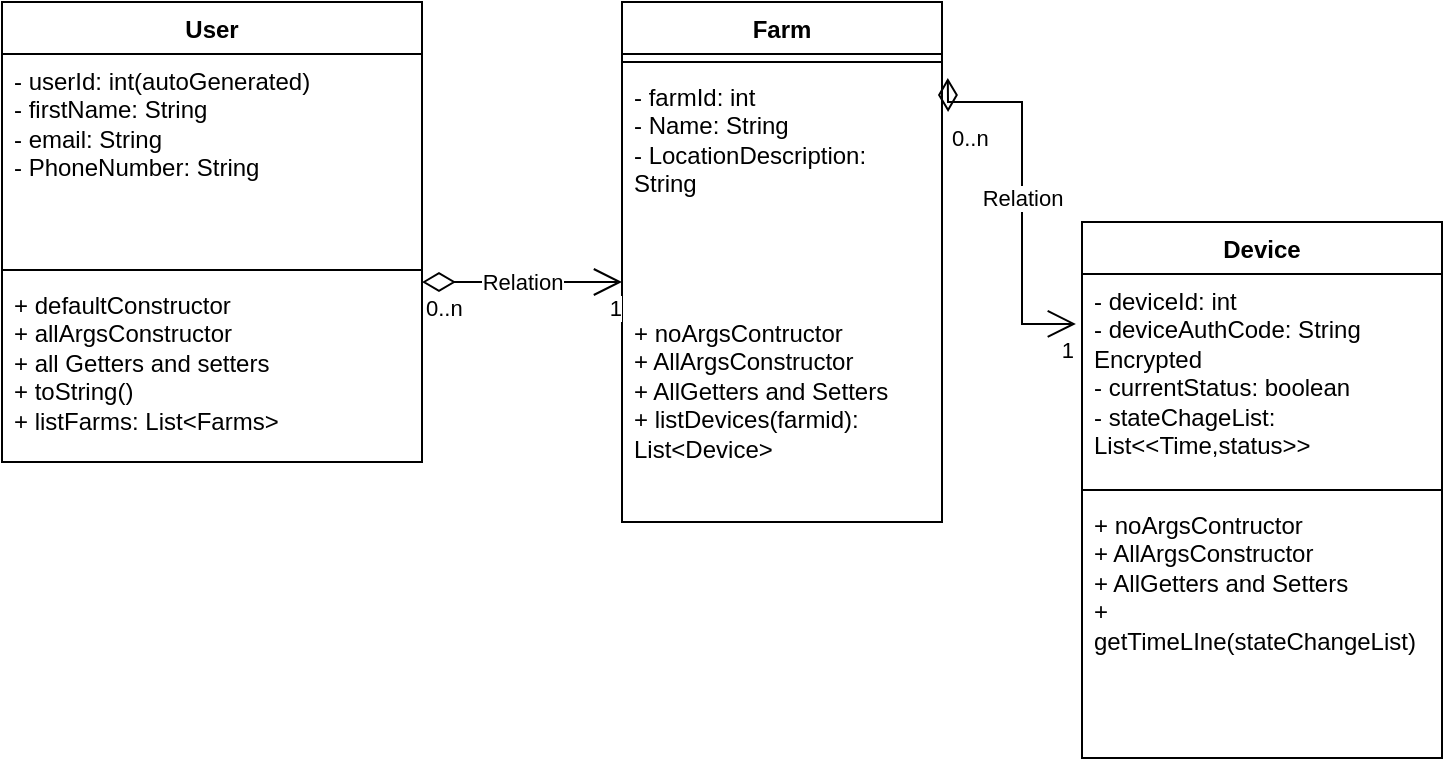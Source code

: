 <mxfile version="21.6.7" type="device">
  <diagram id="C5RBs43oDa-KdzZeNtuy" name="Page-1">
    <mxGraphModel dx="538" dy="522" grid="1" gridSize="10" guides="1" tooltips="1" connect="1" arrows="1" fold="1" page="1" pageScale="1" pageWidth="1169" pageHeight="827" math="0" shadow="0">
      <root>
        <mxCell id="WIyWlLk6GJQsqaUBKTNV-0" />
        <mxCell id="WIyWlLk6GJQsqaUBKTNV-1" parent="WIyWlLk6GJQsqaUBKTNV-0" />
        <mxCell id="kWXbW3syF6tDAqQCDF2H-0" value="User" style="swimlane;fontStyle=1;align=center;verticalAlign=top;childLayout=stackLayout;horizontal=1;startSize=26;horizontalStack=0;resizeParent=1;resizeParentMax=0;resizeLast=0;collapsible=1;marginBottom=0;whiteSpace=wrap;html=1;" vertex="1" parent="WIyWlLk6GJQsqaUBKTNV-1">
          <mxGeometry x="50" y="80" width="210" height="230" as="geometry" />
        </mxCell>
        <mxCell id="kWXbW3syF6tDAqQCDF2H-1" value="- userId: int(autoGenerated)&lt;br&gt;- firstName: String&lt;br&gt;- email: String&lt;br&gt;- PhoneNumber: String&lt;br&gt;" style="text;strokeColor=none;fillColor=none;align=left;verticalAlign=top;spacingLeft=4;spacingRight=4;overflow=hidden;rotatable=0;points=[[0,0.5],[1,0.5]];portConstraint=eastwest;whiteSpace=wrap;html=1;" vertex="1" parent="kWXbW3syF6tDAqQCDF2H-0">
          <mxGeometry y="26" width="210" height="104" as="geometry" />
        </mxCell>
        <mxCell id="kWXbW3syF6tDAqQCDF2H-2" value="" style="line;strokeWidth=1;fillColor=none;align=left;verticalAlign=middle;spacingTop=-1;spacingLeft=3;spacingRight=3;rotatable=0;labelPosition=right;points=[];portConstraint=eastwest;strokeColor=inherit;" vertex="1" parent="kWXbW3syF6tDAqQCDF2H-0">
          <mxGeometry y="130" width="210" height="8" as="geometry" />
        </mxCell>
        <mxCell id="kWXbW3syF6tDAqQCDF2H-3" value="+ defaultConstructor&lt;br&gt;+ allArgsConstructor&lt;br&gt;+ all Getters and setters&lt;br&gt;+ toString()&lt;br&gt;+ listFarms: List&amp;lt;Farms&amp;gt;" style="text;strokeColor=none;fillColor=none;align=left;verticalAlign=top;spacingLeft=4;spacingRight=4;overflow=hidden;rotatable=0;points=[[0,0.5],[1,0.5]];portConstraint=eastwest;whiteSpace=wrap;html=1;" vertex="1" parent="kWXbW3syF6tDAqQCDF2H-0">
          <mxGeometry y="138" width="210" height="92" as="geometry" />
        </mxCell>
        <mxCell id="kWXbW3syF6tDAqQCDF2H-4" value="Farm" style="swimlane;fontStyle=1;align=center;verticalAlign=top;childLayout=stackLayout;horizontal=1;startSize=26;horizontalStack=0;resizeParent=1;resizeParentMax=0;resizeLast=0;collapsible=1;marginBottom=0;whiteSpace=wrap;html=1;" vertex="1" parent="WIyWlLk6GJQsqaUBKTNV-1">
          <mxGeometry x="360" y="80" width="160" height="260" as="geometry" />
        </mxCell>
        <mxCell id="kWXbW3syF6tDAqQCDF2H-6" value="" style="line;strokeWidth=1;fillColor=none;align=left;verticalAlign=middle;spacingTop=-1;spacingLeft=3;spacingRight=3;rotatable=0;labelPosition=right;points=[];portConstraint=eastwest;strokeColor=inherit;" vertex="1" parent="kWXbW3syF6tDAqQCDF2H-4">
          <mxGeometry y="26" width="160" height="8" as="geometry" />
        </mxCell>
        <mxCell id="kWXbW3syF6tDAqQCDF2H-5" value="- farmId: int&amp;nbsp;&lt;br&gt;- Name: String&lt;br&gt;- LocationDescription: String" style="text;strokeColor=none;fillColor=none;align=left;verticalAlign=top;spacingLeft=4;spacingRight=4;overflow=hidden;rotatable=0;points=[[0,0.5],[1,0.5]];portConstraint=eastwest;whiteSpace=wrap;html=1;" vertex="1" parent="kWXbW3syF6tDAqQCDF2H-4">
          <mxGeometry y="34" width="160" height="118" as="geometry" />
        </mxCell>
        <mxCell id="kWXbW3syF6tDAqQCDF2H-7" value="+ noArgsContructor&lt;br&gt;+ AllArgsConstructor&lt;br&gt;+ AllGetters and Setters&lt;br&gt;+ listDevices(farmid): List&amp;lt;Device&amp;gt;" style="text;strokeColor=none;fillColor=none;align=left;verticalAlign=top;spacingLeft=4;spacingRight=4;overflow=hidden;rotatable=0;points=[[0,0.5],[1,0.5]];portConstraint=eastwest;whiteSpace=wrap;html=1;" vertex="1" parent="kWXbW3syF6tDAqQCDF2H-4">
          <mxGeometry y="152" width="160" height="108" as="geometry" />
        </mxCell>
        <mxCell id="kWXbW3syF6tDAqQCDF2H-8" value="Relation" style="endArrow=open;html=1;endSize=12;startArrow=diamondThin;startSize=14;startFill=0;edgeStyle=orthogonalEdgeStyle;rounded=0;" edge="1" parent="WIyWlLk6GJQsqaUBKTNV-1">
          <mxGeometry relative="1" as="geometry">
            <mxPoint x="260" y="220" as="sourcePoint" />
            <mxPoint x="360" y="220" as="targetPoint" />
          </mxGeometry>
        </mxCell>
        <mxCell id="kWXbW3syF6tDAqQCDF2H-9" value="0..n" style="edgeLabel;resizable=0;html=1;align=left;verticalAlign=top;" connectable="0" vertex="1" parent="kWXbW3syF6tDAqQCDF2H-8">
          <mxGeometry x="-1" relative="1" as="geometry" />
        </mxCell>
        <mxCell id="kWXbW3syF6tDAqQCDF2H-10" value="1" style="edgeLabel;resizable=0;html=1;align=right;verticalAlign=top;" connectable="0" vertex="1" parent="kWXbW3syF6tDAqQCDF2H-8">
          <mxGeometry x="1" relative="1" as="geometry" />
        </mxCell>
        <mxCell id="kWXbW3syF6tDAqQCDF2H-11" value="Device" style="swimlane;fontStyle=1;align=center;verticalAlign=top;childLayout=stackLayout;horizontal=1;startSize=26;horizontalStack=0;resizeParent=1;resizeParentMax=0;resizeLast=0;collapsible=1;marginBottom=0;whiteSpace=wrap;html=1;" vertex="1" parent="WIyWlLk6GJQsqaUBKTNV-1">
          <mxGeometry x="590" y="190" width="180" height="268" as="geometry" />
        </mxCell>
        <mxCell id="kWXbW3syF6tDAqQCDF2H-12" value="- deviceId: int&lt;br&gt;- deviceAuthCode: String Encrypted&lt;br&gt;- currentStatus: boolean&lt;br&gt;- stateChageList: List&amp;lt;&amp;lt;Time,status&amp;gt;&amp;gt;&lt;br&gt;" style="text;strokeColor=none;fillColor=none;align=left;verticalAlign=top;spacingLeft=4;spacingRight=4;overflow=hidden;rotatable=0;points=[[0,0.5],[1,0.5]];portConstraint=eastwest;whiteSpace=wrap;html=1;" vertex="1" parent="kWXbW3syF6tDAqQCDF2H-11">
          <mxGeometry y="26" width="180" height="104" as="geometry" />
        </mxCell>
        <mxCell id="kWXbW3syF6tDAqQCDF2H-13" value="" style="line;strokeWidth=1;fillColor=none;align=left;verticalAlign=middle;spacingTop=-1;spacingLeft=3;spacingRight=3;rotatable=0;labelPosition=right;points=[];portConstraint=eastwest;strokeColor=inherit;" vertex="1" parent="kWXbW3syF6tDAqQCDF2H-11">
          <mxGeometry y="130" width="180" height="8" as="geometry" />
        </mxCell>
        <mxCell id="kWXbW3syF6tDAqQCDF2H-14" value="+ noArgsContructor&lt;br style=&quot;border-color: var(--border-color);&quot;&gt;+ AllArgsConstructor&lt;br style=&quot;border-color: var(--border-color);&quot;&gt;+ AllGetters and Setters&lt;br&gt;+ getTimeLIne(stateChangeList)" style="text;strokeColor=none;fillColor=none;align=left;verticalAlign=top;spacingLeft=4;spacingRight=4;overflow=hidden;rotatable=0;points=[[0,0.5],[1,0.5]];portConstraint=eastwest;whiteSpace=wrap;html=1;" vertex="1" parent="kWXbW3syF6tDAqQCDF2H-11">
          <mxGeometry y="138" width="180" height="130" as="geometry" />
        </mxCell>
        <mxCell id="kWXbW3syF6tDAqQCDF2H-16" value="Relation" style="endArrow=open;html=1;endSize=12;startArrow=diamondThin;startSize=14;startFill=0;edgeStyle=orthogonalEdgeStyle;rounded=0;exitX=1.019;exitY=0.178;exitDx=0;exitDy=0;exitPerimeter=0;entryX=-0.017;entryY=0.24;entryDx=0;entryDy=0;entryPerimeter=0;" edge="1" parent="WIyWlLk6GJQsqaUBKTNV-1" source="kWXbW3syF6tDAqQCDF2H-5" target="kWXbW3syF6tDAqQCDF2H-12">
          <mxGeometry relative="1" as="geometry">
            <mxPoint x="540" y="170" as="sourcePoint" />
            <mxPoint x="700" y="190" as="targetPoint" />
            <Array as="points">
              <mxPoint x="523" y="130" />
              <mxPoint x="560" y="130" />
              <mxPoint x="560" y="241" />
            </Array>
          </mxGeometry>
        </mxCell>
        <mxCell id="kWXbW3syF6tDAqQCDF2H-17" value="0..n" style="edgeLabel;resizable=0;html=1;align=left;verticalAlign=top;" connectable="0" vertex="1" parent="kWXbW3syF6tDAqQCDF2H-16">
          <mxGeometry x="-1" relative="1" as="geometry" />
        </mxCell>
        <mxCell id="kWXbW3syF6tDAqQCDF2H-18" value="1" style="edgeLabel;resizable=0;html=1;align=right;verticalAlign=top;" connectable="0" vertex="1" parent="kWXbW3syF6tDAqQCDF2H-16">
          <mxGeometry x="1" relative="1" as="geometry" />
        </mxCell>
      </root>
    </mxGraphModel>
  </diagram>
</mxfile>
